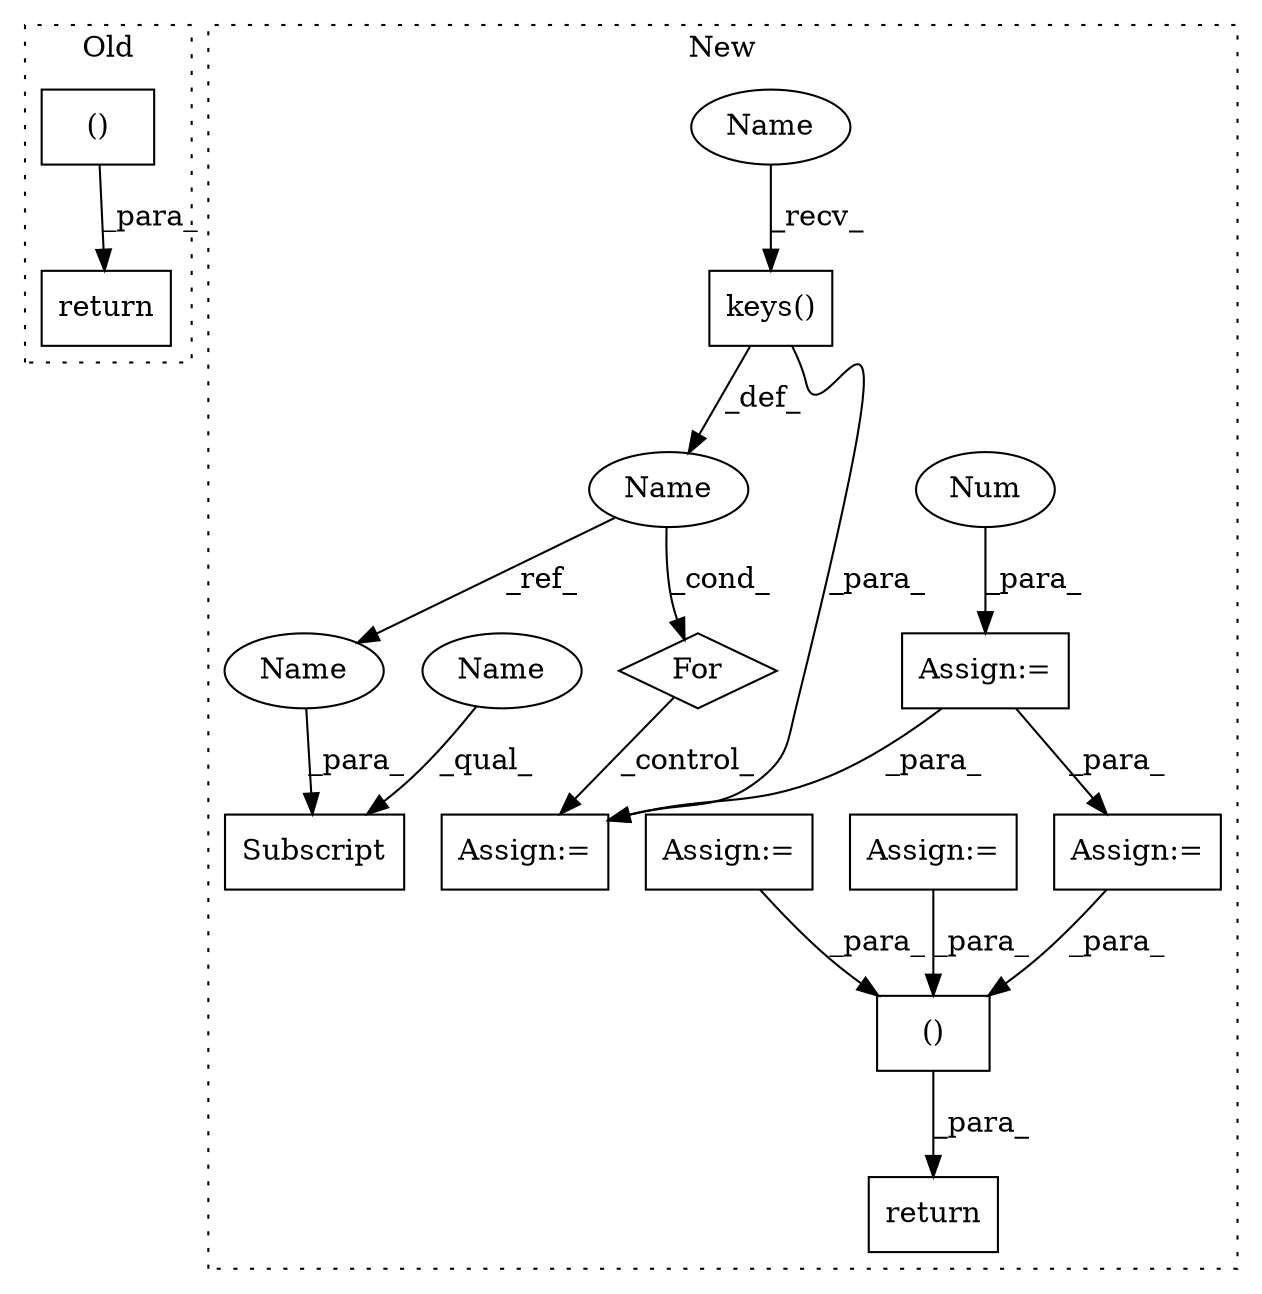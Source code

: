 digraph G {
subgraph cluster0 {
1 [label="return" a="93" s="7010" l="7" shape="box"];
9 [label="()" a="54" s="7021" l="14" shape="box"];
label = "Old";
style="dotted";
}
subgraph cluster1 {
2 [label="keys()" a="75" s="7093" l="14" shape="box"];
3 [label="For" a="107" s="7084,7107" l="4,10" shape="diamond"];
4 [label="Subscript" a="63" s="7217,0" l="10,0" shape="box"];
5 [label="Name" a="87" s="7088" l="1" shape="ellipse"];
6 [label="Assign:=" a="68" s="7131" l="4" shape="box"];
7 [label="Assign:=" a="68" s="7024" l="3" shape="box"];
8 [label="Num" a="76" s="7027" l="3" shape="ellipse"];
10 [label="()" a="54" s="7436" l="61" shape="box"];
11 [label="Assign:=" a="68" s="7262" l="3" shape="box"];
12 [label="Assign:=" a="68" s="7320" l="3" shape="box"];
13 [label="Assign:=" a="68" s="7073" l="3" shape="box"];
14 [label="return" a="93" s="7425" l="7" shape="box"];
15 [label="Name" a="87" s="7225" l="1" shape="ellipse"];
16 [label="Name" a="87" s="7217" l="7" shape="ellipse"];
17 [label="Name" a="87" s="7093" l="7" shape="ellipse"];
label = "New";
style="dotted";
}
2 -> 5 [label="_def_"];
2 -> 6 [label="_para_"];
3 -> 6 [label="_control_"];
5 -> 15 [label="_ref_"];
5 -> 3 [label="_cond_"];
7 -> 6 [label="_para_"];
7 -> 11 [label="_para_"];
8 -> 7 [label="_para_"];
9 -> 1 [label="_para_"];
10 -> 14 [label="_para_"];
11 -> 10 [label="_para_"];
12 -> 10 [label="_para_"];
13 -> 10 [label="_para_"];
15 -> 4 [label="_para_"];
16 -> 4 [label="_qual_"];
17 -> 2 [label="_recv_"];
}